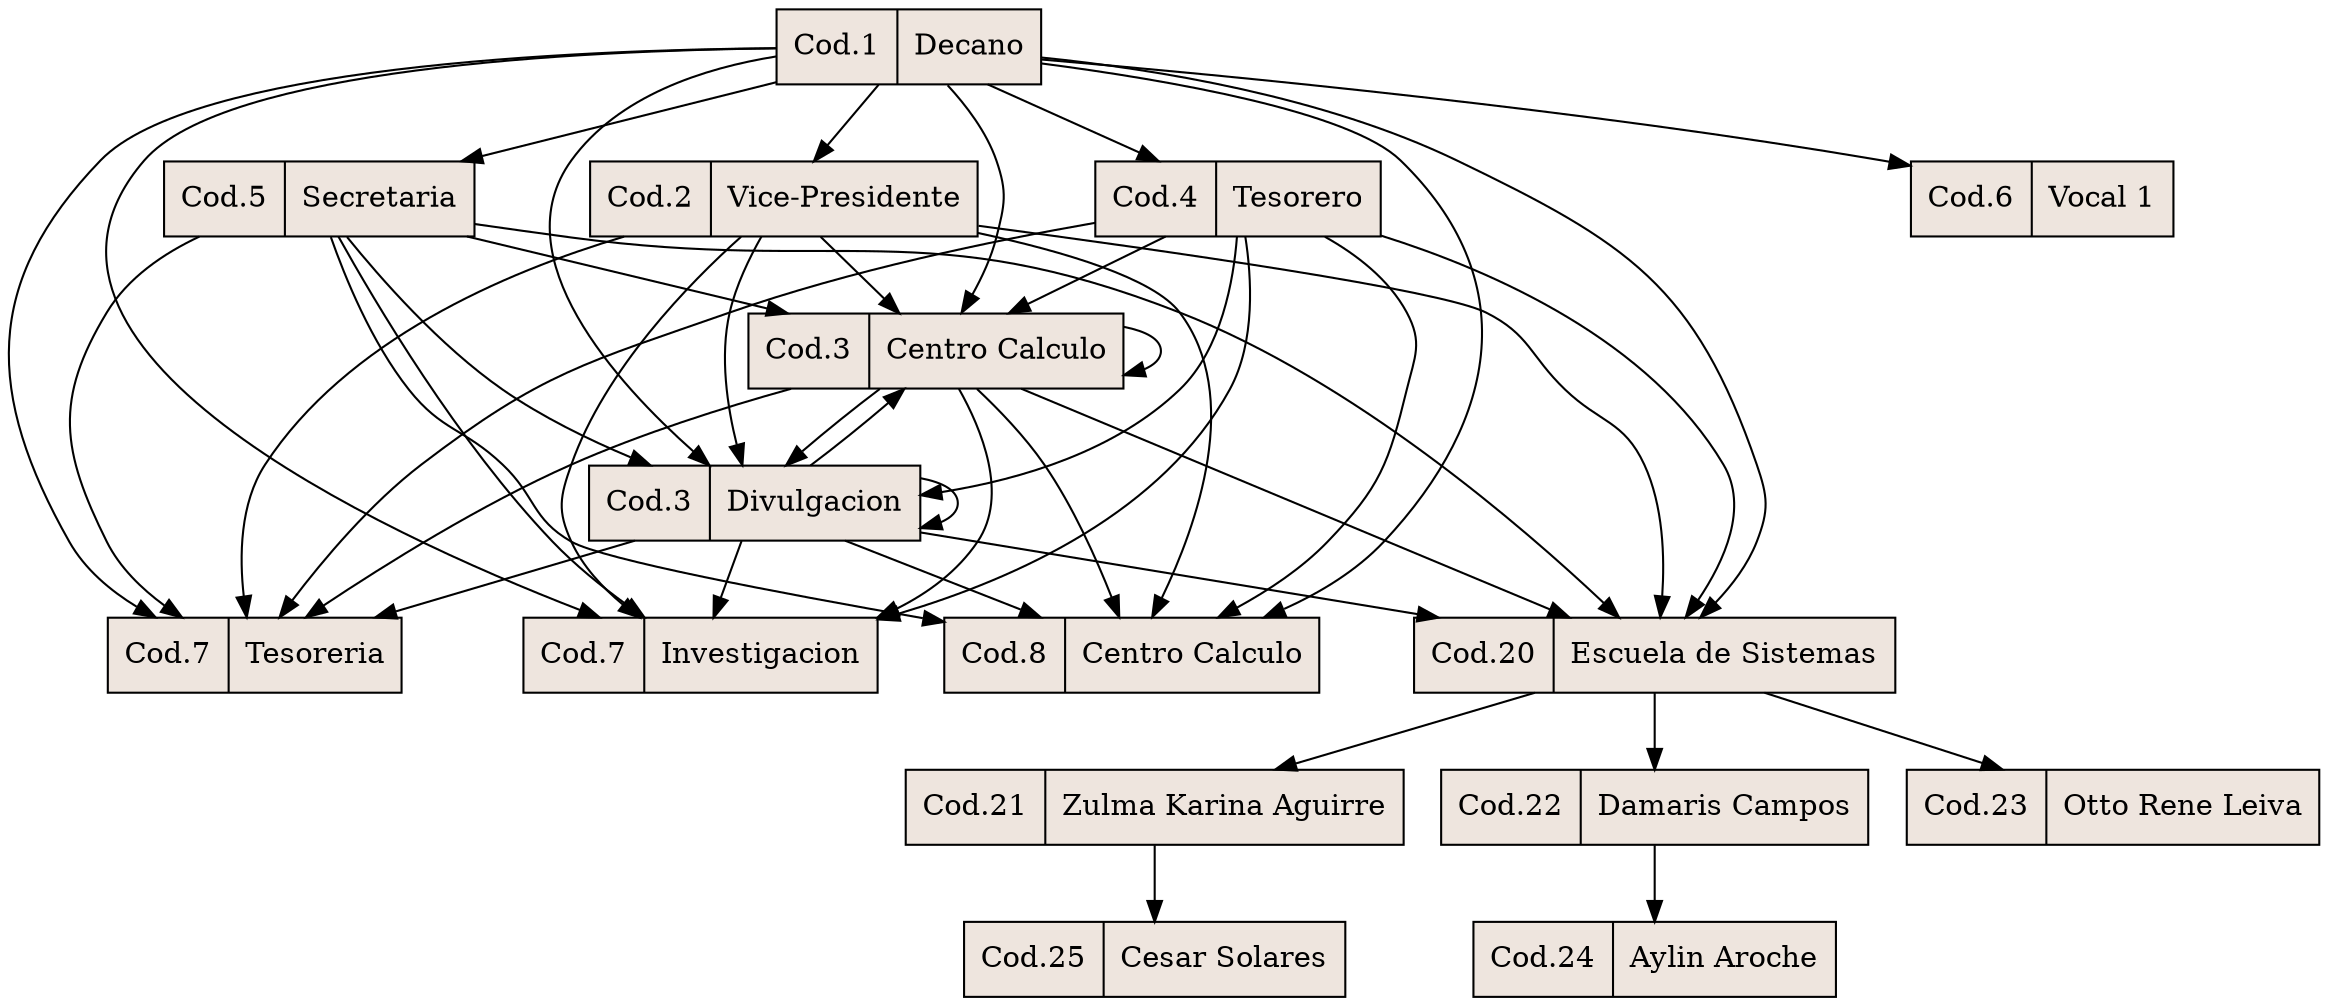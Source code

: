 digraph grafica{
rankdir=TB;
node [shape = record, style=filled, fillcolor=seashell2];
nodo0[ label= "Cod.5|Secretaria"];
nodo1[ label= "Cod.2|Vice-Presidente"];
nodo2[ label= "Cod.3|Centro Calculo"];
nodo3[ label= "Cod.7|Tesoreria"];
nodo4[ label= "Cod.7|Investigacion"];
nodo5[ label= "Cod.8|Centro Calculo"];
nodo6[ label= "Cod.3|Divulgacion"];
nodo7[ label= "Cod.20|Escuela de Sistemas"];
nodo8[ label= "Cod.21|Zulma Karina Aguirre"];
nodo9[ label= "Cod.22|Damaris Campos"];
nodo10[ label= "Cod.23|Otto Rene Leiva"];
nodo11[ label= "Cod.24|Aylin Aroche"];
nodo12[ label= "Cod.25|Cesar Solares"];
nodo13[ label= "Cod.4|Tesorero"];
nodo14[ label= "Cod.1|Decano"];
nodo15[ label= "Cod.6|Vocal 1"];
nodo14->nodo0
nodo14->nodo1
nodo0->nodo2
nodo1->nodo2
nodo2->nodo2
nodo6->nodo2
nodo13->nodo2
nodo14->nodo2
nodo0->nodo3
nodo1->nodo3
nodo2->nodo3
nodo6->nodo3
nodo13->nodo3
nodo14->nodo3
nodo0->nodo4
nodo1->nodo4
nodo2->nodo4
nodo6->nodo4
nodo13->nodo4
nodo14->nodo4
nodo0->nodo5
nodo1->nodo5
nodo2->nodo5
nodo6->nodo5
nodo13->nodo5
nodo14->nodo5
nodo0->nodo6
nodo1->nodo6
nodo2->nodo6
nodo6->nodo6
nodo13->nodo6
nodo14->nodo6
nodo0->nodo7
nodo1->nodo7
nodo2->nodo7
nodo6->nodo7
nodo13->nodo7
nodo14->nodo7
nodo7->nodo8
nodo7->nodo9
nodo7->nodo10
nodo9->nodo11
nodo8->nodo12
nodo14->nodo13
nodo14->nodo15
}
